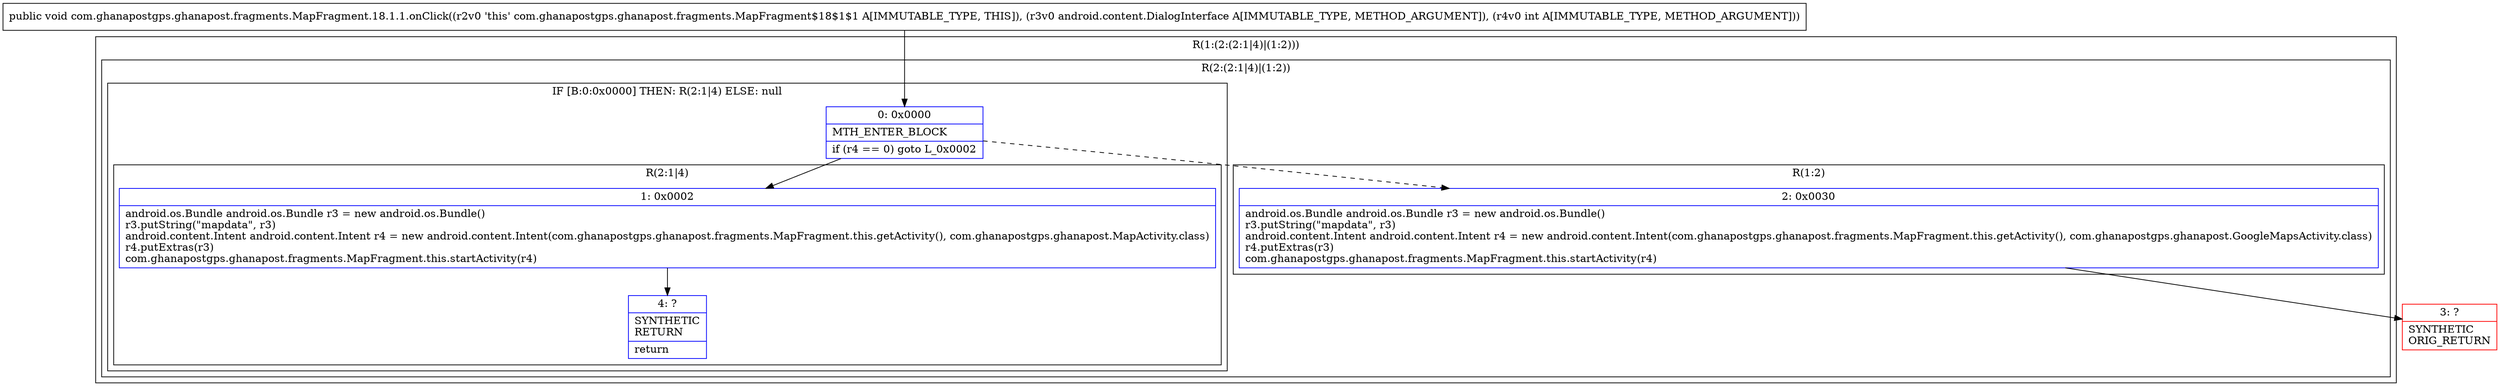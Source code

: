 digraph "CFG forcom.ghanapostgps.ghanapost.fragments.MapFragment.18.1.1.onClick(Landroid\/content\/DialogInterface;I)V" {
subgraph cluster_Region_1609971646 {
label = "R(1:(2:(2:1|4)|(1:2)))";
node [shape=record,color=blue];
subgraph cluster_Region_2043062664 {
label = "R(2:(2:1|4)|(1:2))";
node [shape=record,color=blue];
subgraph cluster_IfRegion_1243230839 {
label = "IF [B:0:0x0000] THEN: R(2:1|4) ELSE: null";
node [shape=record,color=blue];
Node_0 [shape=record,label="{0\:\ 0x0000|MTH_ENTER_BLOCK\l|if (r4 == 0) goto L_0x0002\l}"];
subgraph cluster_Region_1074869385 {
label = "R(2:1|4)";
node [shape=record,color=blue];
Node_1 [shape=record,label="{1\:\ 0x0002|android.os.Bundle android.os.Bundle r3 = new android.os.Bundle()\lr3.putString(\"mapdata\", r3)\landroid.content.Intent android.content.Intent r4 = new android.content.Intent(com.ghanapostgps.ghanapost.fragments.MapFragment.this.getActivity(), com.ghanapostgps.ghanapost.MapActivity.class)\lr4.putExtras(r3)\lcom.ghanapostgps.ghanapost.fragments.MapFragment.this.startActivity(r4)\l}"];
Node_4 [shape=record,label="{4\:\ ?|SYNTHETIC\lRETURN\l|return\l}"];
}
}
subgraph cluster_Region_899348134 {
label = "R(1:2)";
node [shape=record,color=blue];
Node_2 [shape=record,label="{2\:\ 0x0030|android.os.Bundle android.os.Bundle r3 = new android.os.Bundle()\lr3.putString(\"mapdata\", r3)\landroid.content.Intent android.content.Intent r4 = new android.content.Intent(com.ghanapostgps.ghanapost.fragments.MapFragment.this.getActivity(), com.ghanapostgps.ghanapost.GoogleMapsActivity.class)\lr4.putExtras(r3)\lcom.ghanapostgps.ghanapost.fragments.MapFragment.this.startActivity(r4)\l}"];
}
}
}
Node_3 [shape=record,color=red,label="{3\:\ ?|SYNTHETIC\lORIG_RETURN\l}"];
MethodNode[shape=record,label="{public void com.ghanapostgps.ghanapost.fragments.MapFragment.18.1.1.onClick((r2v0 'this' com.ghanapostgps.ghanapost.fragments.MapFragment$18$1$1 A[IMMUTABLE_TYPE, THIS]), (r3v0 android.content.DialogInterface A[IMMUTABLE_TYPE, METHOD_ARGUMENT]), (r4v0 int A[IMMUTABLE_TYPE, METHOD_ARGUMENT])) }"];
MethodNode -> Node_0;
Node_0 -> Node_1;
Node_0 -> Node_2[style=dashed];
Node_1 -> Node_4;
Node_2 -> Node_3;
}

